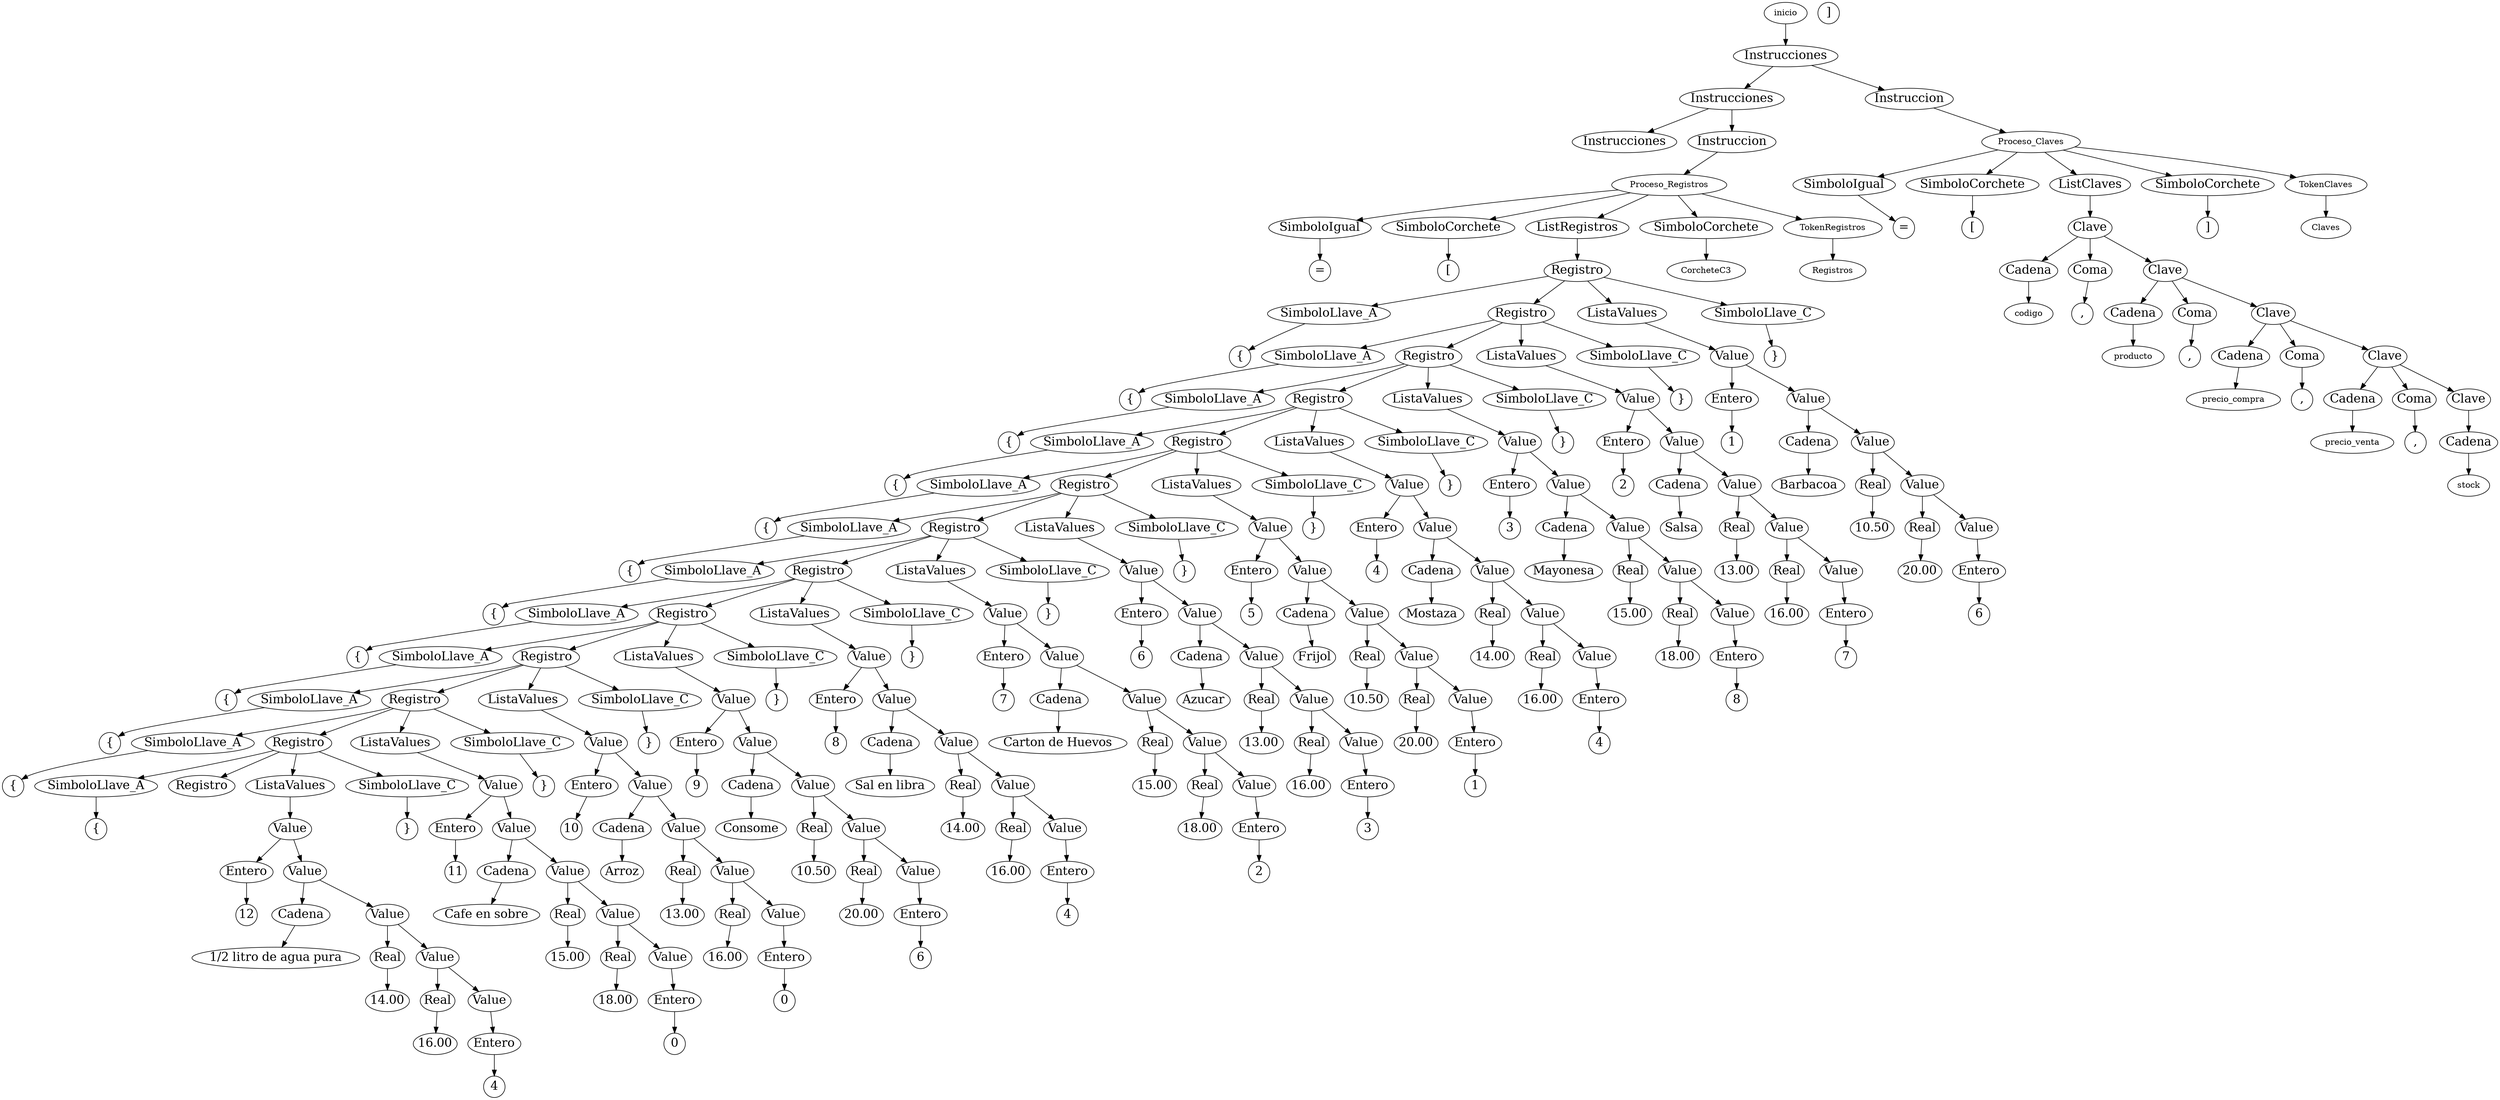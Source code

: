 digraph Arbol{
{
node [margin=0 fontsize=20 width=0.5 style=filleed]
Instrucciones0[label="Instrucciones"]
Instrucciones1[label="Instrucciones"]
Instruccion1[label="Instruccion"]
Simboloigual0[label="SimboloIgual"]
igual0[label="="]
SimboloCorchete0[label="SimboloCorchete"]
CorcheteA0[label="["]
ListClaves0[label="ListClaves"]
Clave0[label="Clave"]
Cadena0[label="Cadena"]
SimboloComa0[label="Coma"]
Coma0[label=","]
Clave1[label="Clave"]
Cadena1[label="Cadena"]
SimboloComa1[label="Coma"]
Coma1[label=","]
Clave2[label="Clave"]
Cadena2[label="Cadena"]
SimboloComa2[label="Coma"]
Coma2[label=","]
Clave3[label="Clave"]
Cadena3[label="Cadena"]
SimboloComa3[label="Coma"]
Coma3[label=","]
Clave4[label="Clave"]
Cadena4[label="Cadena"]
SimboloCorchete1[label="SimboloCorchete"]
CorcheteC1[label="]"]
Instrucciones2[label="Instrucciones"]
Instruccion2[label="Instruccion"]
Simboloigual1[label="SimboloIgual"]
igual1[label="="]
SimboloCorchete2[label="SimboloCorchete"]
CorcheteA2[label="["]
ListRegistros0[label="ListRegistros"]
Registro0[label="Registro"]
SimbolollaveA0[label="SimboloLlave_A"]
llaveA0[label="{"]
Registro1[label="Registro"]
listValues0[label="ListaValues"]
Value0[label="Value"]
Entero0[label="Entero"]
NumE0[label="1"]Value1[label="Value"]
Cadena5[label="Cadena"]
CadenaTexto5[label="Barbacoa"]
Value2[label="Value"]
Real0[label="Real"]
NumR0[label="10.50"]Value3[label="Value"]
Real1[label="Real"]
NumR1[label="20.00"]Value4[label="Value"]
Entero1[label="Entero"]
NumE1[label="6"]SimbolollaveC1[label="SimboloLlave_C"]
llaveC1[label="}"]
SimbolollaveA2[label="SimboloLlave_A"]
llaveA2[label="{"]
Registro2[label="Registro"]
listValues1[label="ListaValues"]
Value5[label="Value"]
Entero2[label="Entero"]
NumE2[label="2"]Value6[label="Value"]
Cadena6[label="Cadena"]
CadenaTexto6[label="Salsa"]
Value7[label="Value"]
Real2[label="Real"]
NumR2[label="13.00"]Value8[label="Value"]
Real3[label="Real"]
NumR3[label="16.00"]Value9[label="Value"]
Entero3[label="Entero"]
NumE3[label="7"]SimbolollaveC3[label="SimboloLlave_C"]
llaveC3[label="}"]
SimbolollaveA4[label="SimboloLlave_A"]
llaveA4[label="{"]
Registro3[label="Registro"]
listValues2[label="ListaValues"]
Value10[label="Value"]
Entero4[label="Entero"]
NumE4[label="3"]Value11[label="Value"]
Cadena7[label="Cadena"]
CadenaTexto7[label="Mayonesa"]
Value12[label="Value"]
Real4[label="Real"]
NumR4[label="15.00"]Value13[label="Value"]
Real5[label="Real"]
NumR5[label="18.00"]Value14[label="Value"]
Entero5[label="Entero"]
NumE5[label="8"]SimbolollaveC5[label="SimboloLlave_C"]
llaveC5[label="}"]
SimbolollaveA6[label="SimboloLlave_A"]
llaveA6[label="{"]
Registro4[label="Registro"]
listValues3[label="ListaValues"]
Value15[label="Value"]
Entero6[label="Entero"]
NumE6[label="4"]Value16[label="Value"]
Cadena8[label="Cadena"]
CadenaTexto8[label="Mostaza"]
Value17[label="Value"]
Real6[label="Real"]
NumR6[label="14.00"]Value18[label="Value"]
Real7[label="Real"]
NumR7[label="16.00"]Value19[label="Value"]
Entero7[label="Entero"]
NumE7[label="4"]SimbolollaveC7[label="SimboloLlave_C"]
llaveC7[label="}"]
SimbolollaveA8[label="SimboloLlave_A"]
llaveA8[label="{"]
Registro5[label="Registro"]
listValues4[label="ListaValues"]
Value20[label="Value"]
Entero8[label="Entero"]
NumE8[label="5"]Value21[label="Value"]
Cadena9[label="Cadena"]
CadenaTexto9[label="Frijol"]
Value22[label="Value"]
Real8[label="Real"]
NumR8[label="10.50"]Value23[label="Value"]
Real9[label="Real"]
NumR9[label="20.00"]Value24[label="Value"]
Entero9[label="Entero"]
NumE9[label="1"]SimbolollaveC9[label="SimboloLlave_C"]
llaveC9[label="}"]
SimbolollaveA10[label="SimboloLlave_A"]
llaveA10[label="{"]
Registro6[label="Registro"]
listValues5[label="ListaValues"]
Value25[label="Value"]
Entero10[label="Entero"]
NumE10[label="6"]Value26[label="Value"]
Cadena10[label="Cadena"]
CadenaTexto10[label="Azucar"]
Value27[label="Value"]
Real10[label="Real"]
NumR10[label="13.00"]Value28[label="Value"]
Real11[label="Real"]
NumR11[label="16.00"]Value29[label="Value"]
Entero11[label="Entero"]
NumE11[label="3"]SimbolollaveC11[label="SimboloLlave_C"]
llaveC11[label="}"]
SimbolollaveA12[label="SimboloLlave_A"]
llaveA12[label="{"]
Registro7[label="Registro"]
listValues6[label="ListaValues"]
Value30[label="Value"]
Entero12[label="Entero"]
NumE12[label="7"]Value31[label="Value"]
Cadena11[label="Cadena"]
CadenaTexto11[label="Carton de Huevos"]
Value32[label="Value"]
Real12[label="Real"]
NumR12[label="15.00"]Value33[label="Value"]
Real13[label="Real"]
NumR13[label="18.00"]Value34[label="Value"]
Entero13[label="Entero"]
NumE13[label="2"]SimbolollaveC13[label="SimboloLlave_C"]
llaveC13[label="}"]
SimbolollaveA14[label="SimboloLlave_A"]
llaveA14[label="{"]
Registro8[label="Registro"]
listValues7[label="ListaValues"]
Value35[label="Value"]
Entero14[label="Entero"]
NumE14[label="8"]Value36[label="Value"]
Cadena12[label="Cadena"]
CadenaTexto12[label="Sal en libra"]
Value37[label="Value"]
Real14[label="Real"]
NumR14[label="14.00"]Value38[label="Value"]
Real15[label="Real"]
NumR15[label="16.00"]Value39[label="Value"]
Entero15[label="Entero"]
NumE15[label="4"]SimbolollaveC15[label="SimboloLlave_C"]
llaveC15[label="}"]
SimbolollaveA16[label="SimboloLlave_A"]
llaveA16[label="{"]
Registro9[label="Registro"]
listValues8[label="ListaValues"]
Value40[label="Value"]
Entero16[label="Entero"]
NumE16[label="9"]Value41[label="Value"]
Cadena13[label="Cadena"]
CadenaTexto13[label="Consome"]
Value42[label="Value"]
Real16[label="Real"]
NumR16[label="10.50"]Value43[label="Value"]
Real17[label="Real"]
NumR17[label="20.00"]Value44[label="Value"]
Entero17[label="Entero"]
NumE17[label="6"]SimbolollaveC17[label="SimboloLlave_C"]
llaveC17[label="}"]
SimbolollaveA18[label="SimboloLlave_A"]
llaveA18[label="{"]
Registro10[label="Registro"]
listValues9[label="ListaValues"]
Value45[label="Value"]
Entero18[label="Entero"]
NumE18[label="10"]Value46[label="Value"]
Cadena14[label="Cadena"]
CadenaTexto14[label="Arroz"]
Value47[label="Value"]
Real18[label="Real"]
NumR18[label="13.00"]Value48[label="Value"]
Real19[label="Real"]
NumR19[label="16.00"]Value49[label="Value"]
Entero19[label="Entero"]
NumE19[label="0"]SimbolollaveC19[label="SimboloLlave_C"]
llaveC19[label="}"]
SimbolollaveA20[label="SimboloLlave_A"]
llaveA20[label="{"]
Registro11[label="Registro"]
listValues10[label="ListaValues"]
Value50[label="Value"]
Entero20[label="Entero"]
NumE20[label="11"]Value51[label="Value"]
Cadena15[label="Cadena"]
CadenaTexto15[label="Cafe en sobre"]
Value52[label="Value"]
Real20[label="Real"]
NumR20[label="15.00"]Value53[label="Value"]
Real21[label="Real"]
NumR21[label="18.00"]Value54[label="Value"]
Entero21[label="Entero"]
NumE21[label="0"]SimbolollaveC21[label="SimboloLlave_C"]
llaveC21[label="}"]
SimbolollaveA22[label="SimboloLlave_A"]
llaveA22[label="{"]
Registro12[label="Registro"]
listValues11[label="ListaValues"]
Value55[label="Value"]
Entero22[label="Entero"]
NumE22[label="12"]Value56[label="Value"]
Cadena16[label="Cadena"]
CadenaTexto16[label="1/2 litro de agua pura"]
Value57[label="Value"]
Real22[label="Real"]
NumR22[label="14.00"]Value58[label="Value"]
Real23[label="Real"]
NumR23[label="16.00"]Value59[label="Value"]
Entero23[label="Entero"]
NumE23[label="4"]SimbolollaveC23[label="SimboloLlave_C"]
llaveC23[label="}"]
SimboloCorchete3[label="SimboloCorchete"]
CorcheteC2[label="]"]
}inicio->Instrucciones0
Instrucciones0-> Instruccion1
Instruccion1->Proceso_Claves
Proceso_Claves-> TokenClaves
TokenClaves-> Claves
Proceso_Claves-> Simboloigual0
Simboloigual0->igual0
Proceso_Claves-> SimboloCorchete0->CorcheteA0
Proceso_Claves-> ListClaves0
ListClaves0->Clave0
Clave0->Cadena0->codigo
Clave0-> SimboloComa0-> Coma0
Clave0->Clave1
Clave1->Cadena1->producto
Clave1-> SimboloComa1-> Coma1
Clave1->Clave2
Clave2->Cadena2->precio_compra
Clave2-> SimboloComa2-> Coma2
Clave2->Clave3
Clave3->Cadena3->precio_venta
Clave3-> SimboloComa3-> Coma3
Clave3->Clave4
Clave4->Cadena4->stock
Proceso_Claves-> SimboloCorchete1->CorcheteC1
Instrucciones0-> Instrucciones1
Instrucciones1-> Instruccion2
Instruccion2->Proceso_Registros
Proceso_Registros-> TokenRegistros
TokenRegistros-> Registros
Proceso_Registros-> Simboloigual1
Simboloigual1->igual1
Proceso_Registros-> SimboloCorchete2->CorcheteA2
Proceso_Registros-> ListRegistros0
ListRegistros0->Registro0
Registro0->SimbolollaveA0->llaveA0
Registro0->listValues0->Value0
Value0->Entero0->NumE0
Value0-> Value1
Value1->Cadena5->CadenaTexto5
Value1-> Value2
Value2->Real0->NumR0
Value2-> Value3
Value3->Real1->NumR1
Value3-> Value4
Value4->Entero1->NumE1
Registro0->SimbolollaveC1->llaveC1
Registro0-> Registro1
Registro1->SimbolollaveA2->llaveA2
Registro1->listValues1->Value5
Value5->Entero2->NumE2
Value5-> Value6
Value6->Cadena6->CadenaTexto6
Value6-> Value7
Value7->Real2->NumR2
Value7-> Value8
Value8->Real3->NumR3
Value8-> Value9
Value9->Entero3->NumE3
Registro1->SimbolollaveC3->llaveC3
Registro1-> Registro2
Registro2->SimbolollaveA4->llaveA4
Registro2->listValues2->Value10
Value10->Entero4->NumE4
Value10-> Value11
Value11->Cadena7->CadenaTexto7
Value11-> Value12
Value12->Real4->NumR4
Value12-> Value13
Value13->Real5->NumR5
Value13-> Value14
Value14->Entero5->NumE5
Registro2->SimbolollaveC5->llaveC5
Registro2-> Registro3
Registro3->SimbolollaveA6->llaveA6
Registro3->listValues3->Value15
Value15->Entero6->NumE6
Value15-> Value16
Value16->Cadena8->CadenaTexto8
Value16-> Value17
Value17->Real6->NumR6
Value17-> Value18
Value18->Real7->NumR7
Value18-> Value19
Value19->Entero7->NumE7
Registro3->SimbolollaveC7->llaveC7
Registro3-> Registro4
Registro4->SimbolollaveA8->llaveA8
Registro4->listValues4->Value20
Value20->Entero8->NumE8
Value20-> Value21
Value21->Cadena9->CadenaTexto9
Value21-> Value22
Value22->Real8->NumR8
Value22-> Value23
Value23->Real9->NumR9
Value23-> Value24
Value24->Entero9->NumE9
Registro4->SimbolollaveC9->llaveC9
Registro4-> Registro5
Registro5->SimbolollaveA10->llaveA10
Registro5->listValues5->Value25
Value25->Entero10->NumE10
Value25-> Value26
Value26->Cadena10->CadenaTexto10
Value26-> Value27
Value27->Real10->NumR10
Value27-> Value28
Value28->Real11->NumR11
Value28-> Value29
Value29->Entero11->NumE11
Registro5->SimbolollaveC11->llaveC11
Registro5-> Registro6
Registro6->SimbolollaveA12->llaveA12
Registro6->listValues6->Value30
Value30->Entero12->NumE12
Value30-> Value31
Value31->Cadena11->CadenaTexto11
Value31-> Value32
Value32->Real12->NumR12
Value32-> Value33
Value33->Real13->NumR13
Value33-> Value34
Value34->Entero13->NumE13
Registro6->SimbolollaveC13->llaveC13
Registro6-> Registro7
Registro7->SimbolollaveA14->llaveA14
Registro7->listValues7->Value35
Value35->Entero14->NumE14
Value35-> Value36
Value36->Cadena12->CadenaTexto12
Value36-> Value37
Value37->Real14->NumR14
Value37-> Value38
Value38->Real15->NumR15
Value38-> Value39
Value39->Entero15->NumE15
Registro7->SimbolollaveC15->llaveC15
Registro7-> Registro8
Registro8->SimbolollaveA16->llaveA16
Registro8->listValues8->Value40
Value40->Entero16->NumE16
Value40-> Value41
Value41->Cadena13->CadenaTexto13
Value41-> Value42
Value42->Real16->NumR16
Value42-> Value43
Value43->Real17->NumR17
Value43-> Value44
Value44->Entero17->NumE17
Registro8->SimbolollaveC17->llaveC17
Registro8-> Registro9
Registro9->SimbolollaveA18->llaveA18
Registro9->listValues9->Value45
Value45->Entero18->NumE18
Value45-> Value46
Value46->Cadena14->CadenaTexto14
Value46-> Value47
Value47->Real18->NumR18
Value47-> Value48
Value48->Real19->NumR19
Value48-> Value49
Value49->Entero19->NumE19
Registro9->SimbolollaveC19->llaveC19
Registro9-> Registro10
Registro10->SimbolollaveA20->llaveA20
Registro10->listValues10->Value50
Value50->Entero20->NumE20
Value50-> Value51
Value51->Cadena15->CadenaTexto15
Value51-> Value52
Value52->Real20->NumR20
Value52-> Value53
Value53->Real21->NumR21
Value53-> Value54
Value54->Entero21->NumE21
Registro10->SimbolollaveC21->llaveC21
Registro10-> Registro11
Registro11->SimbolollaveA22->llaveA22
Registro11->listValues11->Value55
Value55->Entero22->NumE22
Value55-> Value56
Value56->Cadena16->CadenaTexto16
Value56-> Value57
Value57->Real22->NumR22
Value57-> Value58
Value58->Real23->NumR23
Value58-> Value59
Value59->Entero23->NumE23
Registro11->SimbolollaveC23->llaveC23
Registro11-> Registro12
Proceso_Registros-> SimboloCorchete3->CorcheteC3
Instrucciones1-> Instrucciones2
}